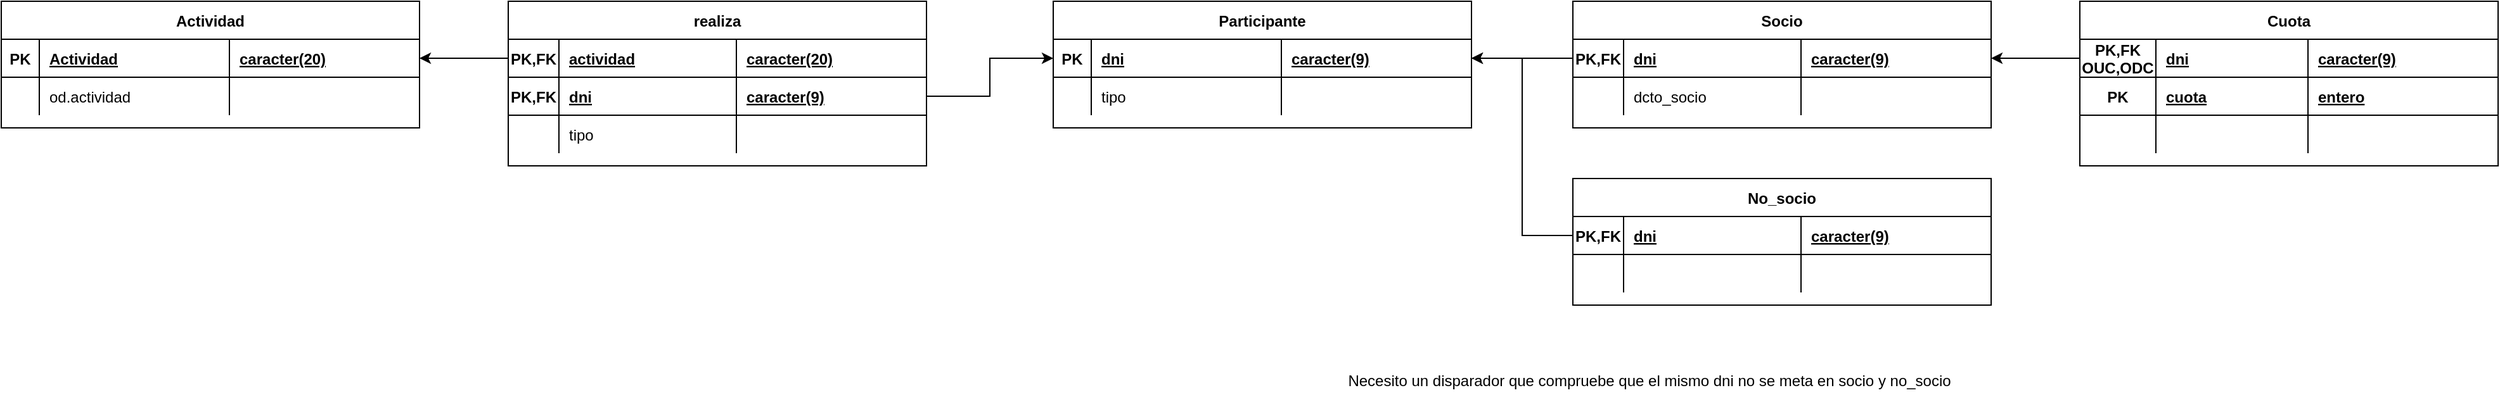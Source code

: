 <mxfile version="15.7.3" type="device"><diagram id="heON5ROCrETJ0r9pIU2A" name="Página-1"><mxGraphModel dx="1022" dy="539" grid="1" gridSize="10" guides="1" tooltips="1" connect="1" arrows="1" fold="1" page="1" pageScale="1" pageWidth="2336" pageHeight="1654" math="0" shadow="0"><root><mxCell id="0"/><mxCell id="1" parent="0"/><mxCell id="09isbmCuZ_TlS5hrA3ua-1" value="Actividad" style="shape=table;startSize=30;container=1;collapsible=1;childLayout=tableLayout;fixedRows=1;rowLines=0;fontStyle=1;align=center;resizeLast=1;" vertex="1" parent="1"><mxGeometry x="310" y="200" width="330" height="100" as="geometry"/></mxCell><mxCell id="09isbmCuZ_TlS5hrA3ua-2" value="" style="shape=partialRectangle;collapsible=0;dropTarget=0;pointerEvents=0;fillColor=none;top=0;left=0;bottom=1;right=0;points=[[0,0.5],[1,0.5]];portConstraint=eastwest;" vertex="1" parent="09isbmCuZ_TlS5hrA3ua-1"><mxGeometry y="30" width="330" height="30" as="geometry"/></mxCell><mxCell id="09isbmCuZ_TlS5hrA3ua-3" value="PK" style="shape=partialRectangle;connectable=0;fillColor=none;top=0;left=0;bottom=0;right=0;fontStyle=1;overflow=hidden;" vertex="1" parent="09isbmCuZ_TlS5hrA3ua-2"><mxGeometry width="30" height="30" as="geometry"><mxRectangle width="30" height="30" as="alternateBounds"/></mxGeometry></mxCell><mxCell id="09isbmCuZ_TlS5hrA3ua-4" value="Actividad" style="shape=partialRectangle;connectable=0;fillColor=none;top=0;left=0;bottom=0;right=0;align=left;spacingLeft=6;fontStyle=5;overflow=hidden;" vertex="1" parent="09isbmCuZ_TlS5hrA3ua-2"><mxGeometry x="30" width="150" height="30" as="geometry"><mxRectangle width="150" height="30" as="alternateBounds"/></mxGeometry></mxCell><mxCell id="09isbmCuZ_TlS5hrA3ua-14" value="caracter(20)" style="shape=partialRectangle;connectable=0;fillColor=none;top=0;left=0;bottom=0;right=0;align=left;spacingLeft=6;fontStyle=5;overflow=hidden;" vertex="1" parent="09isbmCuZ_TlS5hrA3ua-2"><mxGeometry x="180" width="150" height="30" as="geometry"><mxRectangle width="150" height="30" as="alternateBounds"/></mxGeometry></mxCell><mxCell id="09isbmCuZ_TlS5hrA3ua-11" value="" style="shape=partialRectangle;collapsible=0;dropTarget=0;pointerEvents=0;fillColor=none;top=0;left=0;bottom=0;right=0;points=[[0,0.5],[1,0.5]];portConstraint=eastwest;" vertex="1" parent="09isbmCuZ_TlS5hrA3ua-1"><mxGeometry y="60" width="330" height="30" as="geometry"/></mxCell><mxCell id="09isbmCuZ_TlS5hrA3ua-12" value="" style="shape=partialRectangle;connectable=0;fillColor=none;top=0;left=0;bottom=0;right=0;editable=1;overflow=hidden;" vertex="1" parent="09isbmCuZ_TlS5hrA3ua-11"><mxGeometry width="30" height="30" as="geometry"><mxRectangle width="30" height="30" as="alternateBounds"/></mxGeometry></mxCell><mxCell id="09isbmCuZ_TlS5hrA3ua-13" value="od.actividad" style="shape=partialRectangle;connectable=0;fillColor=none;top=0;left=0;bottom=0;right=0;align=left;spacingLeft=6;overflow=hidden;" vertex="1" parent="09isbmCuZ_TlS5hrA3ua-11"><mxGeometry x="30" width="150" height="30" as="geometry"><mxRectangle width="150" height="30" as="alternateBounds"/></mxGeometry></mxCell><mxCell id="09isbmCuZ_TlS5hrA3ua-17" style="shape=partialRectangle;connectable=0;fillColor=none;top=0;left=0;bottom=0;right=0;align=left;spacingLeft=6;overflow=hidden;" vertex="1" parent="09isbmCuZ_TlS5hrA3ua-11"><mxGeometry x="180" width="150" height="30" as="geometry"><mxRectangle width="150" height="30" as="alternateBounds"/></mxGeometry></mxCell><mxCell id="09isbmCuZ_TlS5hrA3ua-18" value="Participante" style="shape=table;startSize=30;container=1;collapsible=1;childLayout=tableLayout;fixedRows=1;rowLines=0;fontStyle=1;align=center;resizeLast=1;" vertex="1" parent="1"><mxGeometry x="1140" y="200" width="330" height="100" as="geometry"/></mxCell><mxCell id="09isbmCuZ_TlS5hrA3ua-19" value="" style="shape=partialRectangle;collapsible=0;dropTarget=0;pointerEvents=0;fillColor=none;top=0;left=0;bottom=1;right=0;points=[[0,0.5],[1,0.5]];portConstraint=eastwest;" vertex="1" parent="09isbmCuZ_TlS5hrA3ua-18"><mxGeometry y="30" width="330" height="30" as="geometry"/></mxCell><mxCell id="09isbmCuZ_TlS5hrA3ua-20" value="PK" style="shape=partialRectangle;connectable=0;fillColor=none;top=0;left=0;bottom=0;right=0;fontStyle=1;overflow=hidden;" vertex="1" parent="09isbmCuZ_TlS5hrA3ua-19"><mxGeometry width="30" height="30" as="geometry"><mxRectangle width="30" height="30" as="alternateBounds"/></mxGeometry></mxCell><mxCell id="09isbmCuZ_TlS5hrA3ua-21" value="dni" style="shape=partialRectangle;connectable=0;fillColor=none;top=0;left=0;bottom=0;right=0;align=left;spacingLeft=6;fontStyle=5;overflow=hidden;" vertex="1" parent="09isbmCuZ_TlS5hrA3ua-19"><mxGeometry x="30" width="150" height="30" as="geometry"><mxRectangle width="150" height="30" as="alternateBounds"/></mxGeometry></mxCell><mxCell id="09isbmCuZ_TlS5hrA3ua-22" value="caracter(9)" style="shape=partialRectangle;connectable=0;fillColor=none;top=0;left=0;bottom=0;right=0;align=left;spacingLeft=6;fontStyle=5;overflow=hidden;" vertex="1" parent="09isbmCuZ_TlS5hrA3ua-19"><mxGeometry x="180" width="150" height="30" as="geometry"><mxRectangle width="150" height="30" as="alternateBounds"/></mxGeometry></mxCell><mxCell id="09isbmCuZ_TlS5hrA3ua-23" value="" style="shape=partialRectangle;collapsible=0;dropTarget=0;pointerEvents=0;fillColor=none;top=0;left=0;bottom=0;right=0;points=[[0,0.5],[1,0.5]];portConstraint=eastwest;" vertex="1" parent="09isbmCuZ_TlS5hrA3ua-18"><mxGeometry y="60" width="330" height="30" as="geometry"/></mxCell><mxCell id="09isbmCuZ_TlS5hrA3ua-24" value="" style="shape=partialRectangle;connectable=0;fillColor=none;top=0;left=0;bottom=0;right=0;editable=1;overflow=hidden;" vertex="1" parent="09isbmCuZ_TlS5hrA3ua-23"><mxGeometry width="30" height="30" as="geometry"><mxRectangle width="30" height="30" as="alternateBounds"/></mxGeometry></mxCell><mxCell id="09isbmCuZ_TlS5hrA3ua-25" value="tipo" style="shape=partialRectangle;connectable=0;fillColor=none;top=0;left=0;bottom=0;right=0;align=left;spacingLeft=6;overflow=hidden;" vertex="1" parent="09isbmCuZ_TlS5hrA3ua-23"><mxGeometry x="30" width="150" height="30" as="geometry"><mxRectangle width="150" height="30" as="alternateBounds"/></mxGeometry></mxCell><mxCell id="09isbmCuZ_TlS5hrA3ua-26" style="shape=partialRectangle;connectable=0;fillColor=none;top=0;left=0;bottom=0;right=0;align=left;spacingLeft=6;overflow=hidden;" vertex="1" parent="09isbmCuZ_TlS5hrA3ua-23"><mxGeometry x="180" width="150" height="30" as="geometry"><mxRectangle width="150" height="30" as="alternateBounds"/></mxGeometry></mxCell><mxCell id="09isbmCuZ_TlS5hrA3ua-27" value="realiza" style="shape=table;startSize=30;container=1;collapsible=1;childLayout=tableLayout;fixedRows=1;rowLines=0;fontStyle=1;align=center;resizeLast=1;" vertex="1" parent="1"><mxGeometry x="710" y="200" width="330" height="130" as="geometry"/></mxCell><mxCell id="09isbmCuZ_TlS5hrA3ua-28" value="" style="shape=partialRectangle;collapsible=0;dropTarget=0;pointerEvents=0;fillColor=none;top=0;left=0;bottom=1;right=0;points=[[0,0.5],[1,0.5]];portConstraint=eastwest;" vertex="1" parent="09isbmCuZ_TlS5hrA3ua-27"><mxGeometry y="30" width="330" height="30" as="geometry"/></mxCell><mxCell id="09isbmCuZ_TlS5hrA3ua-29" value="PK,FK" style="shape=partialRectangle;connectable=0;fillColor=none;top=0;left=0;bottom=0;right=0;fontStyle=1;overflow=hidden;" vertex="1" parent="09isbmCuZ_TlS5hrA3ua-28"><mxGeometry width="40" height="30" as="geometry"><mxRectangle width="40" height="30" as="alternateBounds"/></mxGeometry></mxCell><mxCell id="09isbmCuZ_TlS5hrA3ua-30" value="actividad" style="shape=partialRectangle;connectable=0;fillColor=none;top=0;left=0;bottom=0;right=0;align=left;spacingLeft=6;fontStyle=5;overflow=hidden;" vertex="1" parent="09isbmCuZ_TlS5hrA3ua-28"><mxGeometry x="40" width="140" height="30" as="geometry"><mxRectangle width="140" height="30" as="alternateBounds"/></mxGeometry></mxCell><mxCell id="09isbmCuZ_TlS5hrA3ua-31" value="caracter(20)" style="shape=partialRectangle;connectable=0;fillColor=none;top=0;left=0;bottom=0;right=0;align=left;spacingLeft=6;fontStyle=5;overflow=hidden;" vertex="1" parent="09isbmCuZ_TlS5hrA3ua-28"><mxGeometry x="180" width="150" height="30" as="geometry"><mxRectangle width="150" height="30" as="alternateBounds"/></mxGeometry></mxCell><mxCell id="09isbmCuZ_TlS5hrA3ua-36" value="" style="shape=partialRectangle;collapsible=0;dropTarget=0;pointerEvents=0;fillColor=none;top=0;left=0;bottom=1;right=0;points=[[0,0.5],[1,0.5]];portConstraint=eastwest;" vertex="1" parent="09isbmCuZ_TlS5hrA3ua-27"><mxGeometry y="60" width="330" height="30" as="geometry"/></mxCell><mxCell id="09isbmCuZ_TlS5hrA3ua-37" value="PK,FK" style="shape=partialRectangle;connectable=0;fillColor=none;top=0;left=0;bottom=0;right=0;fontStyle=1;overflow=hidden;" vertex="1" parent="09isbmCuZ_TlS5hrA3ua-36"><mxGeometry width="40" height="30" as="geometry"><mxRectangle width="40" height="30" as="alternateBounds"/></mxGeometry></mxCell><mxCell id="09isbmCuZ_TlS5hrA3ua-38" value="dni" style="shape=partialRectangle;connectable=0;fillColor=none;top=0;left=0;bottom=0;right=0;align=left;spacingLeft=6;fontStyle=5;overflow=hidden;" vertex="1" parent="09isbmCuZ_TlS5hrA3ua-36"><mxGeometry x="40" width="140" height="30" as="geometry"><mxRectangle width="140" height="30" as="alternateBounds"/></mxGeometry></mxCell><mxCell id="09isbmCuZ_TlS5hrA3ua-39" value="caracter(9)" style="shape=partialRectangle;connectable=0;fillColor=none;top=0;left=0;bottom=0;right=0;align=left;spacingLeft=6;fontStyle=5;overflow=hidden;" vertex="1" parent="09isbmCuZ_TlS5hrA3ua-36"><mxGeometry x="180" width="150" height="30" as="geometry"><mxRectangle width="150" height="30" as="alternateBounds"/></mxGeometry></mxCell><mxCell id="09isbmCuZ_TlS5hrA3ua-32" value="" style="shape=partialRectangle;collapsible=0;dropTarget=0;pointerEvents=0;fillColor=none;top=0;left=0;bottom=0;right=0;points=[[0,0.5],[1,0.5]];portConstraint=eastwest;" vertex="1" parent="09isbmCuZ_TlS5hrA3ua-27"><mxGeometry y="90" width="330" height="30" as="geometry"/></mxCell><mxCell id="09isbmCuZ_TlS5hrA3ua-33" value="" style="shape=partialRectangle;connectable=0;fillColor=none;top=0;left=0;bottom=0;right=0;editable=1;overflow=hidden;" vertex="1" parent="09isbmCuZ_TlS5hrA3ua-32"><mxGeometry width="40" height="30" as="geometry"><mxRectangle width="40" height="30" as="alternateBounds"/></mxGeometry></mxCell><mxCell id="09isbmCuZ_TlS5hrA3ua-34" value="tipo" style="shape=partialRectangle;connectable=0;fillColor=none;top=0;left=0;bottom=0;right=0;align=left;spacingLeft=6;overflow=hidden;" vertex="1" parent="09isbmCuZ_TlS5hrA3ua-32"><mxGeometry x="40" width="140" height="30" as="geometry"><mxRectangle width="140" height="30" as="alternateBounds"/></mxGeometry></mxCell><mxCell id="09isbmCuZ_TlS5hrA3ua-35" style="shape=partialRectangle;connectable=0;fillColor=none;top=0;left=0;bottom=0;right=0;align=left;spacingLeft=6;overflow=hidden;" vertex="1" parent="09isbmCuZ_TlS5hrA3ua-32"><mxGeometry x="180" width="150" height="30" as="geometry"><mxRectangle width="150" height="30" as="alternateBounds"/></mxGeometry></mxCell><mxCell id="09isbmCuZ_TlS5hrA3ua-40" style="edgeStyle=orthogonalEdgeStyle;rounded=0;orthogonalLoop=1;jettySize=auto;html=1;exitX=1;exitY=0.5;exitDx=0;exitDy=0;entryX=0;entryY=0.5;entryDx=0;entryDy=0;" edge="1" parent="1" source="09isbmCuZ_TlS5hrA3ua-36" target="09isbmCuZ_TlS5hrA3ua-19"><mxGeometry relative="1" as="geometry"/></mxCell><mxCell id="09isbmCuZ_TlS5hrA3ua-41" style="edgeStyle=orthogonalEdgeStyle;rounded=0;orthogonalLoop=1;jettySize=auto;html=1;exitX=0;exitY=0.5;exitDx=0;exitDy=0;entryX=1;entryY=0.5;entryDx=0;entryDy=0;" edge="1" parent="1" source="09isbmCuZ_TlS5hrA3ua-28" target="09isbmCuZ_TlS5hrA3ua-2"><mxGeometry relative="1" as="geometry"><mxPoint x="650" y="245" as="targetPoint"/></mxGeometry></mxCell><mxCell id="09isbmCuZ_TlS5hrA3ua-42" value="Socio" style="shape=table;startSize=30;container=1;collapsible=1;childLayout=tableLayout;fixedRows=1;rowLines=0;fontStyle=1;align=center;resizeLast=1;" vertex="1" parent="1"><mxGeometry x="1550" y="200" width="330" height="100" as="geometry"/></mxCell><mxCell id="09isbmCuZ_TlS5hrA3ua-43" value="" style="shape=partialRectangle;collapsible=0;dropTarget=0;pointerEvents=0;fillColor=none;top=0;left=0;bottom=1;right=0;points=[[0,0.5],[1,0.5]];portConstraint=eastwest;" vertex="1" parent="09isbmCuZ_TlS5hrA3ua-42"><mxGeometry y="30" width="330" height="30" as="geometry"/></mxCell><mxCell id="09isbmCuZ_TlS5hrA3ua-44" value="PK,FK" style="shape=partialRectangle;connectable=0;fillColor=none;top=0;left=0;bottom=0;right=0;fontStyle=1;overflow=hidden;" vertex="1" parent="09isbmCuZ_TlS5hrA3ua-43"><mxGeometry width="40" height="30" as="geometry"><mxRectangle width="40" height="30" as="alternateBounds"/></mxGeometry></mxCell><mxCell id="09isbmCuZ_TlS5hrA3ua-45" value="dni" style="shape=partialRectangle;connectable=0;fillColor=none;top=0;left=0;bottom=0;right=0;align=left;spacingLeft=6;fontStyle=5;overflow=hidden;" vertex="1" parent="09isbmCuZ_TlS5hrA3ua-43"><mxGeometry x="40" width="140" height="30" as="geometry"><mxRectangle width="140" height="30" as="alternateBounds"/></mxGeometry></mxCell><mxCell id="09isbmCuZ_TlS5hrA3ua-46" value="caracter(9)" style="shape=partialRectangle;connectable=0;fillColor=none;top=0;left=0;bottom=0;right=0;align=left;spacingLeft=6;fontStyle=5;overflow=hidden;" vertex="1" parent="09isbmCuZ_TlS5hrA3ua-43"><mxGeometry x="180" width="150" height="30" as="geometry"><mxRectangle width="150" height="30" as="alternateBounds"/></mxGeometry></mxCell><mxCell id="09isbmCuZ_TlS5hrA3ua-47" value="" style="shape=partialRectangle;collapsible=0;dropTarget=0;pointerEvents=0;fillColor=none;top=0;left=0;bottom=0;right=0;points=[[0,0.5],[1,0.5]];portConstraint=eastwest;" vertex="1" parent="09isbmCuZ_TlS5hrA3ua-42"><mxGeometry y="60" width="330" height="30" as="geometry"/></mxCell><mxCell id="09isbmCuZ_TlS5hrA3ua-48" value="" style="shape=partialRectangle;connectable=0;fillColor=none;top=0;left=0;bottom=0;right=0;editable=1;overflow=hidden;" vertex="1" parent="09isbmCuZ_TlS5hrA3ua-47"><mxGeometry width="40" height="30" as="geometry"><mxRectangle width="40" height="30" as="alternateBounds"/></mxGeometry></mxCell><mxCell id="09isbmCuZ_TlS5hrA3ua-49" value="dcto_socio" style="shape=partialRectangle;connectable=0;fillColor=none;top=0;left=0;bottom=0;right=0;align=left;spacingLeft=6;overflow=hidden;" vertex="1" parent="09isbmCuZ_TlS5hrA3ua-47"><mxGeometry x="40" width="140" height="30" as="geometry"><mxRectangle width="140" height="30" as="alternateBounds"/></mxGeometry></mxCell><mxCell id="09isbmCuZ_TlS5hrA3ua-50" style="shape=partialRectangle;connectable=0;fillColor=none;top=0;left=0;bottom=0;right=0;align=left;spacingLeft=6;overflow=hidden;" vertex="1" parent="09isbmCuZ_TlS5hrA3ua-47"><mxGeometry x="180" width="150" height="30" as="geometry"><mxRectangle width="150" height="30" as="alternateBounds"/></mxGeometry></mxCell><mxCell id="09isbmCuZ_TlS5hrA3ua-52" style="edgeStyle=orthogonalEdgeStyle;rounded=0;orthogonalLoop=1;jettySize=auto;html=1;exitX=0;exitY=0.5;exitDx=0;exitDy=0;entryX=1;entryY=0.5;entryDx=0;entryDy=0;" edge="1" parent="1" source="09isbmCuZ_TlS5hrA3ua-43" target="09isbmCuZ_TlS5hrA3ua-19"><mxGeometry relative="1" as="geometry"/></mxCell><mxCell id="09isbmCuZ_TlS5hrA3ua-53" value="No_socio" style="shape=table;startSize=30;container=1;collapsible=1;childLayout=tableLayout;fixedRows=1;rowLines=0;fontStyle=1;align=center;resizeLast=1;" vertex="1" parent="1"><mxGeometry x="1550" y="340" width="330" height="100" as="geometry"/></mxCell><mxCell id="09isbmCuZ_TlS5hrA3ua-54" value="" style="shape=partialRectangle;collapsible=0;dropTarget=0;pointerEvents=0;fillColor=none;top=0;left=0;bottom=1;right=0;points=[[0,0.5],[1,0.5]];portConstraint=eastwest;" vertex="1" parent="09isbmCuZ_TlS5hrA3ua-53"><mxGeometry y="30" width="330" height="30" as="geometry"/></mxCell><mxCell id="09isbmCuZ_TlS5hrA3ua-55" value="PK,FK" style="shape=partialRectangle;connectable=0;fillColor=none;top=0;left=0;bottom=0;right=0;fontStyle=1;overflow=hidden;" vertex="1" parent="09isbmCuZ_TlS5hrA3ua-54"><mxGeometry width="40" height="30" as="geometry"><mxRectangle width="40" height="30" as="alternateBounds"/></mxGeometry></mxCell><mxCell id="09isbmCuZ_TlS5hrA3ua-56" value="dni" style="shape=partialRectangle;connectable=0;fillColor=none;top=0;left=0;bottom=0;right=0;align=left;spacingLeft=6;fontStyle=5;overflow=hidden;" vertex="1" parent="09isbmCuZ_TlS5hrA3ua-54"><mxGeometry x="40" width="140" height="30" as="geometry"><mxRectangle width="140" height="30" as="alternateBounds"/></mxGeometry></mxCell><mxCell id="09isbmCuZ_TlS5hrA3ua-57" value="caracter(9)" style="shape=partialRectangle;connectable=0;fillColor=none;top=0;left=0;bottom=0;right=0;align=left;spacingLeft=6;fontStyle=5;overflow=hidden;" vertex="1" parent="09isbmCuZ_TlS5hrA3ua-54"><mxGeometry x="180" width="150" height="30" as="geometry"><mxRectangle width="150" height="30" as="alternateBounds"/></mxGeometry></mxCell><mxCell id="09isbmCuZ_TlS5hrA3ua-58" value="" style="shape=partialRectangle;collapsible=0;dropTarget=0;pointerEvents=0;fillColor=none;top=0;left=0;bottom=0;right=0;points=[[0,0.5],[1,0.5]];portConstraint=eastwest;" vertex="1" parent="09isbmCuZ_TlS5hrA3ua-53"><mxGeometry y="60" width="330" height="30" as="geometry"/></mxCell><mxCell id="09isbmCuZ_TlS5hrA3ua-59" value="" style="shape=partialRectangle;connectable=0;fillColor=none;top=0;left=0;bottom=0;right=0;editable=1;overflow=hidden;" vertex="1" parent="09isbmCuZ_TlS5hrA3ua-58"><mxGeometry width="40" height="30" as="geometry"><mxRectangle width="40" height="30" as="alternateBounds"/></mxGeometry></mxCell><mxCell id="09isbmCuZ_TlS5hrA3ua-60" value="" style="shape=partialRectangle;connectable=0;fillColor=none;top=0;left=0;bottom=0;right=0;align=left;spacingLeft=6;overflow=hidden;" vertex="1" parent="09isbmCuZ_TlS5hrA3ua-58"><mxGeometry x="40" width="140" height="30" as="geometry"><mxRectangle width="140" height="30" as="alternateBounds"/></mxGeometry></mxCell><mxCell id="09isbmCuZ_TlS5hrA3ua-61" style="shape=partialRectangle;connectable=0;fillColor=none;top=0;left=0;bottom=0;right=0;align=left;spacingLeft=6;overflow=hidden;" vertex="1" parent="09isbmCuZ_TlS5hrA3ua-58"><mxGeometry x="180" width="150" height="30" as="geometry"><mxRectangle width="150" height="30" as="alternateBounds"/></mxGeometry></mxCell><mxCell id="09isbmCuZ_TlS5hrA3ua-62" style="edgeStyle=orthogonalEdgeStyle;rounded=0;orthogonalLoop=1;jettySize=auto;html=1;exitX=0;exitY=0.5;exitDx=0;exitDy=0;entryX=1;entryY=0.5;entryDx=0;entryDy=0;" edge="1" parent="1" source="09isbmCuZ_TlS5hrA3ua-54" target="09isbmCuZ_TlS5hrA3ua-19"><mxGeometry relative="1" as="geometry"/></mxCell><mxCell id="09isbmCuZ_TlS5hrA3ua-63" value="Cuota" style="shape=table;startSize=30;container=1;collapsible=1;childLayout=tableLayout;fixedRows=1;rowLines=0;fontStyle=1;align=center;resizeLast=1;" vertex="1" parent="1"><mxGeometry x="1950" y="200" width="330" height="130" as="geometry"/></mxCell><mxCell id="09isbmCuZ_TlS5hrA3ua-64" value="" style="shape=partialRectangle;collapsible=0;dropTarget=0;pointerEvents=0;fillColor=none;top=0;left=0;bottom=1;right=0;points=[[0,0.5],[1,0.5]];portConstraint=eastwest;" vertex="1" parent="09isbmCuZ_TlS5hrA3ua-63"><mxGeometry y="30" width="330" height="30" as="geometry"/></mxCell><mxCell id="09isbmCuZ_TlS5hrA3ua-65" value="PK,FK&#10;OUC,ODC" style="shape=partialRectangle;connectable=0;fillColor=none;top=0;left=0;bottom=0;right=0;fontStyle=1;overflow=hidden;" vertex="1" parent="09isbmCuZ_TlS5hrA3ua-64"><mxGeometry width="60" height="30" as="geometry"><mxRectangle width="60" height="30" as="alternateBounds"/></mxGeometry></mxCell><mxCell id="09isbmCuZ_TlS5hrA3ua-66" value="dni" style="shape=partialRectangle;connectable=0;fillColor=none;top=0;left=0;bottom=0;right=0;align=left;spacingLeft=6;fontStyle=5;overflow=hidden;" vertex="1" parent="09isbmCuZ_TlS5hrA3ua-64"><mxGeometry x="60" width="120" height="30" as="geometry"><mxRectangle width="120" height="30" as="alternateBounds"/></mxGeometry></mxCell><mxCell id="09isbmCuZ_TlS5hrA3ua-67" value="caracter(9)" style="shape=partialRectangle;connectable=0;fillColor=none;top=0;left=0;bottom=0;right=0;align=left;spacingLeft=6;fontStyle=5;overflow=hidden;" vertex="1" parent="09isbmCuZ_TlS5hrA3ua-64"><mxGeometry x="180" width="150" height="30" as="geometry"><mxRectangle width="150" height="30" as="alternateBounds"/></mxGeometry></mxCell><mxCell id="09isbmCuZ_TlS5hrA3ua-72" value="" style="shape=partialRectangle;collapsible=0;dropTarget=0;pointerEvents=0;fillColor=none;top=0;left=0;bottom=1;right=0;points=[[0,0.5],[1,0.5]];portConstraint=eastwest;" vertex="1" parent="09isbmCuZ_TlS5hrA3ua-63"><mxGeometry y="60" width="330" height="30" as="geometry"/></mxCell><mxCell id="09isbmCuZ_TlS5hrA3ua-73" value="PK" style="shape=partialRectangle;connectable=0;fillColor=none;top=0;left=0;bottom=0;right=0;fontStyle=1;overflow=hidden;" vertex="1" parent="09isbmCuZ_TlS5hrA3ua-72"><mxGeometry width="60" height="30" as="geometry"><mxRectangle width="60" height="30" as="alternateBounds"/></mxGeometry></mxCell><mxCell id="09isbmCuZ_TlS5hrA3ua-74" value="cuota" style="shape=partialRectangle;connectable=0;fillColor=none;top=0;left=0;bottom=0;right=0;align=left;spacingLeft=6;fontStyle=5;overflow=hidden;" vertex="1" parent="09isbmCuZ_TlS5hrA3ua-72"><mxGeometry x="60" width="120" height="30" as="geometry"><mxRectangle width="120" height="30" as="alternateBounds"/></mxGeometry></mxCell><mxCell id="09isbmCuZ_TlS5hrA3ua-75" value="entero" style="shape=partialRectangle;connectable=0;fillColor=none;top=0;left=0;bottom=0;right=0;align=left;spacingLeft=6;fontStyle=5;overflow=hidden;" vertex="1" parent="09isbmCuZ_TlS5hrA3ua-72"><mxGeometry x="180" width="150" height="30" as="geometry"><mxRectangle width="150" height="30" as="alternateBounds"/></mxGeometry></mxCell><mxCell id="09isbmCuZ_TlS5hrA3ua-68" value="" style="shape=partialRectangle;collapsible=0;dropTarget=0;pointerEvents=0;fillColor=none;top=0;left=0;bottom=0;right=0;points=[[0,0.5],[1,0.5]];portConstraint=eastwest;" vertex="1" parent="09isbmCuZ_TlS5hrA3ua-63"><mxGeometry y="90" width="330" height="30" as="geometry"/></mxCell><mxCell id="09isbmCuZ_TlS5hrA3ua-69" value="" style="shape=partialRectangle;connectable=0;fillColor=none;top=0;left=0;bottom=0;right=0;editable=1;overflow=hidden;" vertex="1" parent="09isbmCuZ_TlS5hrA3ua-68"><mxGeometry width="60" height="30" as="geometry"><mxRectangle width="60" height="30" as="alternateBounds"/></mxGeometry></mxCell><mxCell id="09isbmCuZ_TlS5hrA3ua-70" value="" style="shape=partialRectangle;connectable=0;fillColor=none;top=0;left=0;bottom=0;right=0;align=left;spacingLeft=6;overflow=hidden;" vertex="1" parent="09isbmCuZ_TlS5hrA3ua-68"><mxGeometry x="60" width="120" height="30" as="geometry"><mxRectangle width="120" height="30" as="alternateBounds"/></mxGeometry></mxCell><mxCell id="09isbmCuZ_TlS5hrA3ua-71" style="shape=partialRectangle;connectable=0;fillColor=none;top=0;left=0;bottom=0;right=0;align=left;spacingLeft=6;overflow=hidden;" vertex="1" parent="09isbmCuZ_TlS5hrA3ua-68"><mxGeometry x="180" width="150" height="30" as="geometry"><mxRectangle width="150" height="30" as="alternateBounds"/></mxGeometry></mxCell><mxCell id="09isbmCuZ_TlS5hrA3ua-76" style="edgeStyle=orthogonalEdgeStyle;rounded=0;orthogonalLoop=1;jettySize=auto;html=1;exitX=0;exitY=0.5;exitDx=0;exitDy=0;entryX=1;entryY=0.5;entryDx=0;entryDy=0;" edge="1" parent="1" source="09isbmCuZ_TlS5hrA3ua-64" target="09isbmCuZ_TlS5hrA3ua-43"><mxGeometry relative="1" as="geometry"/></mxCell><mxCell id="09isbmCuZ_TlS5hrA3ua-77" value="Necesito un disparador que compruebe que el mismo dni no se meta en socio y no_socio" style="text;html=1;align=center;verticalAlign=middle;resizable=0;points=[];autosize=1;strokeColor=none;fillColor=none;" vertex="1" parent="1"><mxGeometry x="1365" y="490" width="490" height="20" as="geometry"/></mxCell></root></mxGraphModel></diagram></mxfile>
